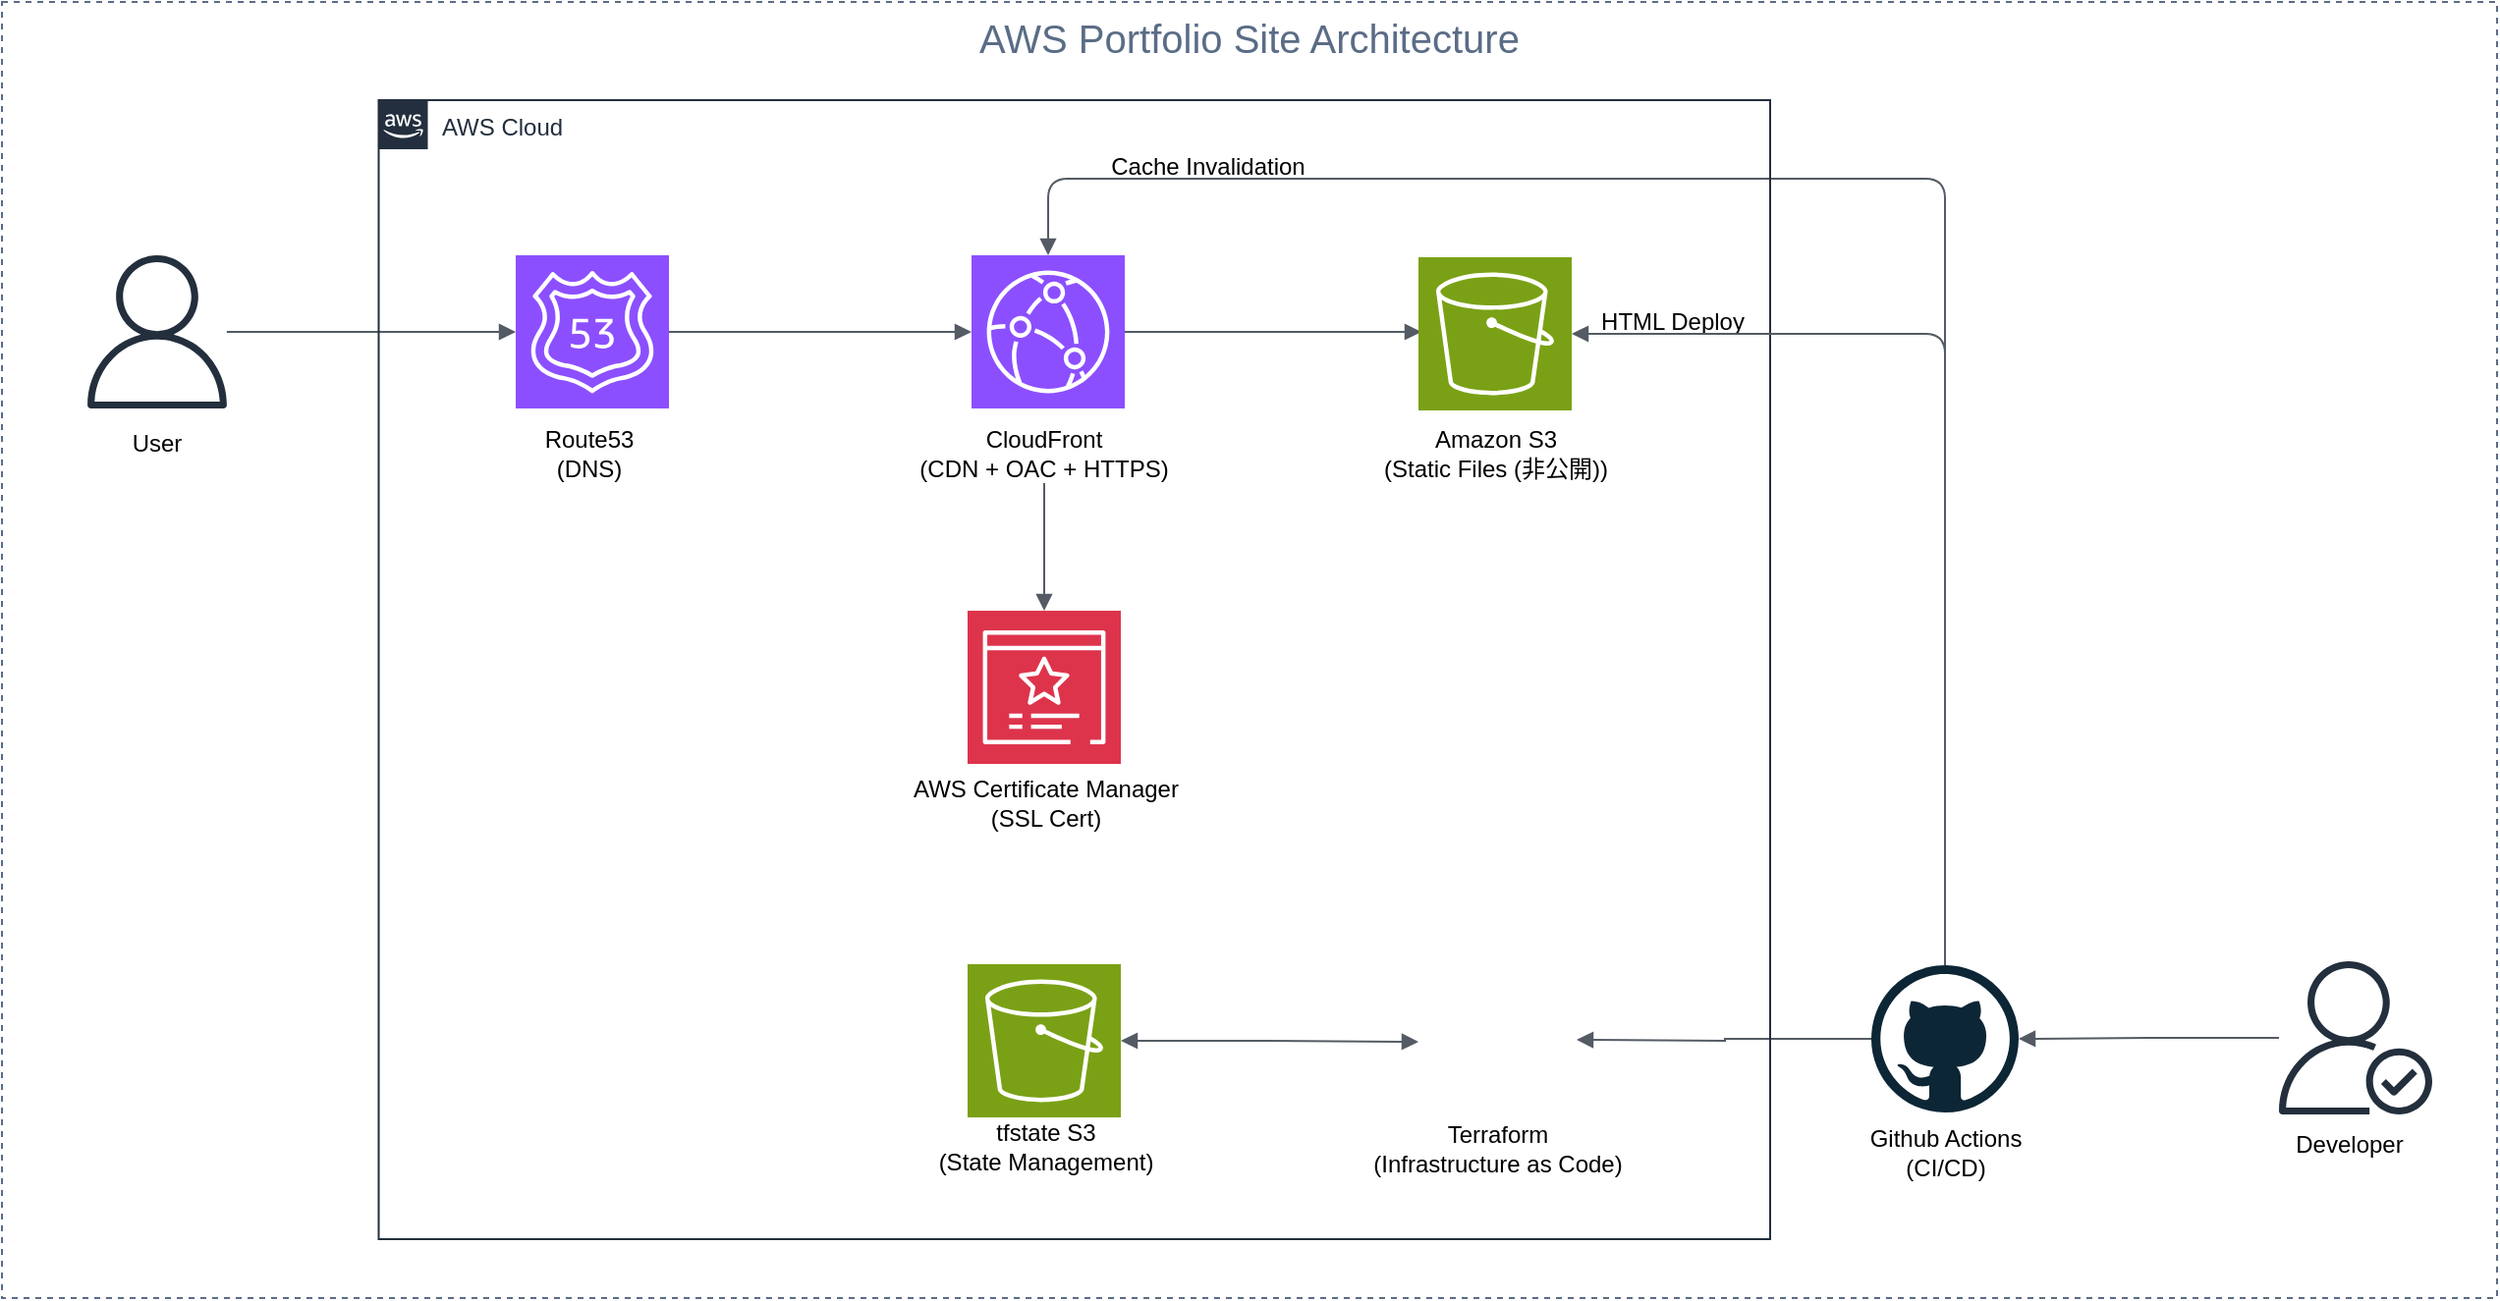 <mxfile version="28.1.1">
  <diagram name="ページ1" id="tUgcXEpOmgglvWfQNpQ3">
    <mxGraphModel dx="3204" dy="2407" grid="1" gridSize="10" guides="1" tooltips="1" connect="1" arrows="1" fold="1" page="1" pageScale="1" pageWidth="827" pageHeight="1169" math="0" shadow="0">
      <root>
        <mxCell id="0" />
        <mxCell id="1" parent="0" />
        <mxCell id="bCrB_X___vxIP5thywsW-55" value="&lt;font style=&quot;font-size: 20px;&quot;&gt;AWS Portfolio Site Architecture&lt;/font&gt;" style="fillColor=none;strokeColor=#5A6C86;dashed=1;verticalAlign=top;fontStyle=0;fontColor=#5A6C86;whiteSpace=wrap;html=1;" parent="1" vertex="1">
          <mxGeometry x="-29" y="-30" width="1270" height="660" as="geometry" />
        </mxCell>
        <mxCell id="bCrB_X___vxIP5thywsW-2" value="" style="sketch=0;points=[[0,0,0],[0.25,0,0],[0.5,0,0],[0.75,0,0],[1,0,0],[0,1,0],[0.25,1,0],[0.5,1,0],[0.75,1,0],[1,1,0],[0,0.25,0],[0,0.5,0],[0,0.75,0],[1,0.25,0],[1,0.5,0],[1,0.75,0]];outlineConnect=0;fontColor=#232F3E;fillColor=#8C4FFF;strokeColor=#ffffff;dashed=0;verticalLabelPosition=bottom;verticalAlign=top;align=center;html=1;fontSize=12;fontStyle=0;aspect=fixed;shape=mxgraph.aws4.resourceIcon;resIcon=mxgraph.aws4.route_53;" parent="1" vertex="1">
          <mxGeometry x="232.5" y="99" width="78" height="78" as="geometry" />
        </mxCell>
        <mxCell id="bCrB_X___vxIP5thywsW-3" value="" style="sketch=0;points=[[0,0,0],[0.25,0,0],[0.5,0,0],[0.75,0,0],[1,0,0],[0,1,0],[0.25,1,0],[0.5,1,0],[0.75,1,0],[1,1,0],[0,0.25,0],[0,0.5,0],[0,0.75,0],[1,0.25,0],[1,0.5,0],[1,0.75,0]];outlineConnect=0;fontColor=#232F3E;fillColor=#8C4FFF;strokeColor=#ffffff;dashed=0;verticalLabelPosition=bottom;verticalAlign=top;align=center;html=1;fontSize=12;fontStyle=0;aspect=fixed;shape=mxgraph.aws4.resourceIcon;resIcon=mxgraph.aws4.cloudfront;" parent="1" vertex="1">
          <mxGeometry x="464.5" y="99" width="78" height="78" as="geometry" />
        </mxCell>
        <mxCell id="bCrB_X___vxIP5thywsW-13" value="" style="edgeStyle=orthogonalEdgeStyle;html=1;endArrow=block;elbow=vertical;startArrow=none;endFill=1;strokeColor=#545B64;rounded=0;" parent="1" edge="1" target="bCrB_X___vxIP5thywsW-2" source="bCrB_X___vxIP5thywsW-54">
          <mxGeometry width="100" relative="1" as="geometry">
            <mxPoint x="102.5" y="146.5" as="sourcePoint" />
            <mxPoint x="202.5" y="146.5" as="targetPoint" />
          </mxGeometry>
        </mxCell>
        <mxCell id="bCrB_X___vxIP5thywsW-14" value="" style="edgeStyle=orthogonalEdgeStyle;html=1;endArrow=block;elbow=vertical;startArrow=none;endFill=1;strokeColor=#545B64;rounded=0;exitX=1;exitY=0.5;exitDx=0;exitDy=0;exitPerimeter=0;entryX=0;entryY=0.5;entryDx=0;entryDy=0;entryPerimeter=0;" parent="1" edge="1" target="bCrB_X___vxIP5thywsW-3" source="bCrB_X___vxIP5thywsW-2">
          <mxGeometry width="100" relative="1" as="geometry">
            <mxPoint x="336.5" y="137.5" as="sourcePoint" />
            <mxPoint x="436.5" y="137.5" as="targetPoint" />
          </mxGeometry>
        </mxCell>
        <mxCell id="bCrB_X___vxIP5thywsW-15" value="" style="edgeStyle=orthogonalEdgeStyle;html=1;endArrow=block;elbow=vertical;startArrow=none;endFill=1;strokeColor=#545B64;rounded=0;exitX=1;exitY=0.5;exitDx=0;exitDy=0;exitPerimeter=0;" parent="1" edge="1" source="bCrB_X___vxIP5thywsW-3">
          <mxGeometry width="100" relative="1" as="geometry">
            <mxPoint x="572.5" y="137.5" as="sourcePoint" />
            <mxPoint x="693.5" y="138.0" as="targetPoint" />
          </mxGeometry>
        </mxCell>
        <mxCell id="bCrB_X___vxIP5thywsW-18" value="User" style="text;html=1;align=center;verticalAlign=middle;whiteSpace=wrap;rounded=0;" parent="1" vertex="1">
          <mxGeometry x="20" y="180" width="60" height="30" as="geometry" />
        </mxCell>
        <mxCell id="bCrB_X___vxIP5thywsW-54" value="" style="sketch=0;outlineConnect=0;fontColor=#232F3E;gradientColor=none;fillColor=#232F3D;strokeColor=none;dashed=0;verticalLabelPosition=bottom;verticalAlign=top;align=center;html=1;fontSize=12;fontStyle=0;aspect=fixed;pointerEvents=1;shape=mxgraph.aws4.user;" parent="1" vertex="1">
          <mxGeometry x="11" y="99" width="78" height="78" as="geometry" />
        </mxCell>
        <mxCell id="lHFqAj4BvlfWGVQL3a8l-13" value="" style="edgeStyle=orthogonalEdgeStyle;html=1;endArrow=block;elbow=vertical;startArrow=none;endFill=1;strokeColor=#545B64;rounded=0;" edge="1" parent="1" source="lHFqAj4BvlfWGVQL3a8l-6" target="bCrB_X___vxIP5thywsW-6">
          <mxGeometry width="100" relative="1" as="geometry">
            <mxPoint x="1107.5" y="497.82" as="sourcePoint" />
            <mxPoint x="1020" y="497.41" as="targetPoint" />
          </mxGeometry>
        </mxCell>
        <mxCell id="lHFqAj4BvlfWGVQL3a8l-15" value="" style="edgeStyle=orthogonalEdgeStyle;html=1;endArrow=block;elbow=vertical;startArrow=none;endFill=1;strokeColor=#545B64;rounded=1;entryX=0.5;entryY=0;entryDx=0;entryDy=0;entryPerimeter=0;curved=0;" edge="1" parent="1" source="bCrB_X___vxIP5thywsW-6" target="bCrB_X___vxIP5thywsW-3">
          <mxGeometry width="100" relative="1" as="geometry">
            <mxPoint x="960" y="480" as="sourcePoint" />
            <mxPoint x="990" y="330" as="targetPoint" />
            <Array as="points">
              <mxPoint x="960" y="60" />
              <mxPoint x="504" y="60" />
            </Array>
          </mxGeometry>
        </mxCell>
        <mxCell id="bCrB_X___vxIP5thywsW-46" value="" style="edgeStyle=orthogonalEdgeStyle;html=1;endArrow=block;elbow=vertical;startArrow=none;endFill=1;strokeColor=#545B64;rounded=0;entryX=1;entryY=0.5;entryDx=0;entryDy=0;" parent="1" edge="1" source="bCrB_X___vxIP5thywsW-6">
          <mxGeometry width="100" relative="1" as="geometry">
            <mxPoint x="910" y="499" as="sourcePoint" />
            <mxPoint x="772.5" y="498.5" as="targetPoint" />
          </mxGeometry>
        </mxCell>
        <mxCell id="lHFqAj4BvlfWGVQL3a8l-26" value="" style="group" vertex="1" connectable="0" parent="1">
          <mxGeometry x="910" y="460.5" width="100" height="115" as="geometry" />
        </mxCell>
        <mxCell id="bCrB_X___vxIP5thywsW-6" value="" style="dashed=0;outlineConnect=0;html=1;align=center;labelPosition=center;verticalLabelPosition=bottom;verticalAlign=top;shape=mxgraph.weblogos.github" parent="lHFqAj4BvlfWGVQL3a8l-26" vertex="1">
          <mxGeometry x="12.5" width="75" height="75" as="geometry" />
        </mxCell>
        <mxCell id="bCrB_X___vxIP5thywsW-25" value="Github Actions&lt;div&gt;(CI/CD)&lt;/div&gt;" style="text;html=1;align=center;verticalAlign=middle;resizable=0;points=[];autosize=1;strokeColor=none;fillColor=none;" parent="lHFqAj4BvlfWGVQL3a8l-26" vertex="1">
          <mxGeometry y="75" width="100" height="40" as="geometry" />
        </mxCell>
        <mxCell id="lHFqAj4BvlfWGVQL3a8l-27" value="" style="group" vertex="1" connectable="0" parent="1">
          <mxGeometry x="1130" y="458.5" width="78" height="108" as="geometry" />
        </mxCell>
        <mxCell id="lHFqAj4BvlfWGVQL3a8l-6" value="" style="sketch=0;outlineConnect=0;fontColor=#232F3E;gradientColor=none;fillColor=#232F3D;strokeColor=none;dashed=0;verticalLabelPosition=bottom;verticalAlign=top;align=center;html=1;fontSize=12;fontStyle=0;aspect=fixed;pointerEvents=1;shape=mxgraph.aws4.authenticated_user;" vertex="1" parent="lHFqAj4BvlfWGVQL3a8l-27">
          <mxGeometry width="78" height="78" as="geometry" />
        </mxCell>
        <mxCell id="lHFqAj4BvlfWGVQL3a8l-21" value="Developer" style="text;html=1;align=center;verticalAlign=middle;whiteSpace=wrap;rounded=0;" vertex="1" parent="lHFqAj4BvlfWGVQL3a8l-27">
          <mxGeometry x="6" y="78" width="60" height="30" as="geometry" />
        </mxCell>
        <mxCell id="lHFqAj4BvlfWGVQL3a8l-30" value="CloudFront&lt;div&gt;(CDN + OAC + HTTPS)&lt;/div&gt;" style="text;html=1;align=center;verticalAlign=middle;whiteSpace=wrap;rounded=0;" vertex="1" parent="1">
          <mxGeometry x="436.25" y="185" width="130.5" height="30" as="geometry" />
        </mxCell>
        <mxCell id="lHFqAj4BvlfWGVQL3a8l-29" value="Route53&lt;div&gt;(DNS)&lt;/div&gt;" style="text;html=1;align=center;verticalAlign=middle;whiteSpace=wrap;rounded=0;" vertex="1" parent="1">
          <mxGeometry x="240" y="185" width="60" height="30" as="geometry" />
        </mxCell>
        <mxCell id="lHFqAj4BvlfWGVQL3a8l-33" value="" style="group" vertex="1" connectable="0" parent="1">
          <mxGeometry x="661" y="100" width="140" height="120" as="geometry" />
        </mxCell>
        <mxCell id="lHFqAj4BvlfWGVQL3a8l-34" value="Amazon S3&lt;div&gt;(Static Files (非公開))&lt;/div&gt;" style="text;html=1;align=center;verticalAlign=middle;resizable=0;points=[];autosize=1;strokeColor=none;fillColor=none;" vertex="1" parent="lHFqAj4BvlfWGVQL3a8l-33">
          <mxGeometry y="80" width="140" height="40" as="geometry" />
        </mxCell>
        <mxCell id="lHFqAj4BvlfWGVQL3a8l-35" value="" style="sketch=0;points=[[0,0,0],[0.25,0,0],[0.5,0,0],[0.75,0,0],[1,0,0],[0,1,0],[0.25,1,0],[0.5,1,0],[0.75,1,0],[1,1,0],[0,0.25,0],[0,0.5,0],[0,0.75,0],[1,0.25,0],[1,0.5,0],[1,0.75,0]];outlineConnect=0;fontColor=#232F3E;fillColor=#7AA116;strokeColor=#ffffff;dashed=0;verticalLabelPosition=bottom;verticalAlign=top;align=center;html=1;fontSize=12;fontStyle=0;aspect=fixed;shape=mxgraph.aws4.resourceIcon;resIcon=mxgraph.aws4.s3;" vertex="1" parent="lHFqAj4BvlfWGVQL3a8l-33">
          <mxGeometry x="31" width="78" height="78" as="geometry" />
        </mxCell>
        <mxCell id="lHFqAj4BvlfWGVQL3a8l-36" value="" style="group" vertex="1" connectable="0" parent="1">
          <mxGeometry x="421.5" y="280" width="160" height="118" as="geometry" />
        </mxCell>
        <mxCell id="lHFqAj4BvlfWGVQL3a8l-37" value="" style="sketch=0;points=[[0,0,0],[0.25,0,0],[0.5,0,0],[0.75,0,0],[1,0,0],[0,1,0],[0.25,1,0],[0.5,1,0],[0.75,1,0],[1,1,0],[0,0.25,0],[0,0.5,0],[0,0.75,0],[1,0.25,0],[1,0.5,0],[1,0.75,0]];outlineConnect=0;fontColor=#232F3E;fillColor=#DD344C;strokeColor=#ffffff;dashed=0;verticalLabelPosition=bottom;verticalAlign=top;align=center;html=1;fontSize=12;fontStyle=0;aspect=fixed;shape=mxgraph.aws4.resourceIcon;resIcon=mxgraph.aws4.certificate_manager_3;" vertex="1" parent="lHFqAj4BvlfWGVQL3a8l-36">
          <mxGeometry x="41" width="78" height="78" as="geometry" />
        </mxCell>
        <mxCell id="lHFqAj4BvlfWGVQL3a8l-38" value="AWS Certificate Manager&lt;div&gt;(SSL Cert)&lt;/div&gt;" style="text;html=1;align=center;verticalAlign=middle;resizable=0;points=[];autosize=1;strokeColor=none;fillColor=none;" vertex="1" parent="lHFqAj4BvlfWGVQL3a8l-36">
          <mxGeometry y="78" width="160" height="40" as="geometry" />
        </mxCell>
        <mxCell id="lHFqAj4BvlfWGVQL3a8l-39" value="" style="group" vertex="1" connectable="0" parent="1">
          <mxGeometry x="462.5" y="460" width="104" height="113" as="geometry" />
        </mxCell>
        <mxCell id="lHFqAj4BvlfWGVQL3a8l-40" value="" style="sketch=0;points=[[0,0,0],[0.25,0,0],[0.5,0,0],[0.75,0,0],[1,0,0],[0,1,0],[0.25,1,0],[0.5,1,0],[0.75,1,0],[1,1,0],[0,0.25,0],[0,0.5,0],[0,0.75,0],[1,0.25,0],[1,0.5,0],[1,0.75,0]];outlineConnect=0;fontColor=#232F3E;fillColor=#7AA116;strokeColor=#ffffff;dashed=0;verticalLabelPosition=bottom;verticalAlign=top;align=center;html=1;fontSize=12;fontStyle=0;aspect=fixed;shape=mxgraph.aws4.resourceIcon;resIcon=mxgraph.aws4.s3;" vertex="1" parent="lHFqAj4BvlfWGVQL3a8l-39">
          <mxGeometry width="78" height="78" as="geometry" />
        </mxCell>
        <mxCell id="lHFqAj4BvlfWGVQL3a8l-41" value="tfstate S3&lt;div&gt;(State Management)&lt;/div&gt;" style="text;html=1;align=center;verticalAlign=middle;resizable=0;points=[];autosize=1;strokeColor=none;fillColor=none;" vertex="1" parent="lHFqAj4BvlfWGVQL3a8l-39">
          <mxGeometry x="-26" y="73" width="130" height="40" as="geometry" />
        </mxCell>
        <mxCell id="lHFqAj4BvlfWGVQL3a8l-32" value="" style="edgeStyle=orthogonalEdgeStyle;html=1;endArrow=block;elbow=vertical;startArrow=block;startFill=1;endFill=1;strokeColor=#545B64;rounded=0;exitX=1;exitY=0.5;exitDx=0;exitDy=0;exitPerimeter=0;" edge="1" parent="1" source="lHFqAj4BvlfWGVQL3a8l-40" target="lHFqAj4BvlfWGVQL3a8l-43">
          <mxGeometry width="100" relative="1" as="geometry">
            <mxPoint x="566.75" y="500" as="sourcePoint" />
            <mxPoint x="666.75" y="500" as="targetPoint" />
          </mxGeometry>
        </mxCell>
        <mxCell id="lHFqAj4BvlfWGVQL3a8l-42" value="" style="group" vertex="1" connectable="0" parent="1">
          <mxGeometry x="692" y="460" width="179" height="140" as="geometry" />
        </mxCell>
        <mxCell id="lHFqAj4BvlfWGVQL3a8l-43" value="" style="shape=image;imageAspect=0;aspect=fixed;verticalLabelPosition=bottom;verticalAlign=top;image=https://www.svgrepo.com/show/354447/terraform-icon.svg;" vertex="1" parent="lHFqAj4BvlfWGVQL3a8l-42">
          <mxGeometry width="79" height="79" as="geometry" />
        </mxCell>
        <mxCell id="lHFqAj4BvlfWGVQL3a8l-44" value="Terraform&lt;div&gt;(Infrastructure as Code)&lt;/div&gt;" style="text;html=1;align=center;verticalAlign=middle;resizable=0;points=[];autosize=1;strokeColor=none;fillColor=none;" vertex="1" parent="lHFqAj4BvlfWGVQL3a8l-42">
          <mxGeometry x="-35.5" y="74" width="150" height="40" as="geometry" />
        </mxCell>
        <mxCell id="lHFqAj4BvlfWGVQL3a8l-28" value="AWS Cloud" style="points=[[0,0],[0.25,0],[0.5,0],[0.75,0],[1,0],[1,0.25],[1,0.5],[1,0.75],[1,1],[0.75,1],[0.5,1],[0.25,1],[0,1],[0,0.75],[0,0.5],[0,0.25]];outlineConnect=0;gradientColor=none;html=1;whiteSpace=wrap;fontSize=12;fontStyle=0;container=1;pointerEvents=0;collapsible=0;recursiveResize=0;shape=mxgraph.aws4.group;grIcon=mxgraph.aws4.group_aws_cloud_alt;strokeColor=#232F3E;fillColor=none;verticalAlign=top;align=left;spacingLeft=30;fontColor=#232F3E;dashed=0;" vertex="1" parent="lHFqAj4BvlfWGVQL3a8l-42">
          <mxGeometry x="-529.25" y="-440" width="708.25" height="580" as="geometry" />
        </mxCell>
        <mxCell id="lHFqAj4BvlfWGVQL3a8l-50" value="HTML Deploy" style="text;html=1;align=center;verticalAlign=middle;resizable=0;points=[];autosize=1;strokeColor=none;fillColor=none;" vertex="1" parent="lHFqAj4BvlfWGVQL3a8l-28">
          <mxGeometry x="608.25" y="98" width="100" height="30" as="geometry" />
        </mxCell>
        <mxCell id="lHFqAj4BvlfWGVQL3a8l-46" value="Cache Invalidation" style="text;html=1;align=center;verticalAlign=middle;whiteSpace=wrap;rounded=0;" vertex="1" parent="lHFqAj4BvlfWGVQL3a8l-28">
          <mxGeometry x="357.25" y="19" width="130" height="30" as="geometry" />
        </mxCell>
        <mxCell id="lHFqAj4BvlfWGVQL3a8l-31" value="" style="edgeStyle=orthogonalEdgeStyle;html=1;endArrow=block;elbow=vertical;startArrow=none;endFill=1;strokeColor=#545B64;rounded=0;entryX=0.5;entryY=0;entryDx=0;entryDy=0;entryPerimeter=0;exitX=0.5;exitY=1;exitDx=0;exitDy=0;" edge="1" parent="1" target="lHFqAj4BvlfWGVQL3a8l-37" source="lHFqAj4BvlfWGVQL3a8l-30">
          <mxGeometry width="100" relative="1" as="geometry">
            <mxPoint x="1309.5" y="930" as="sourcePoint" />
            <mxPoint x="1309" y="990" as="targetPoint" />
          </mxGeometry>
        </mxCell>
        <mxCell id="lHFqAj4BvlfWGVQL3a8l-45" value="" style="edgeStyle=orthogonalEdgeStyle;html=1;endArrow=block;elbow=vertical;startArrow=none;endFill=1;strokeColor=#545B64;rounded=1;entryX=1;entryY=0.5;entryDx=0;entryDy=0;entryPerimeter=0;curved=0;" edge="1" parent="1" source="bCrB_X___vxIP5thywsW-6" target="lHFqAj4BvlfWGVQL3a8l-35">
          <mxGeometry width="100" relative="1" as="geometry">
            <mxPoint x="960" y="480" as="sourcePoint" />
            <mxPoint x="990" y="330" as="targetPoint" />
            <Array as="points">
              <mxPoint x="960" y="139" />
            </Array>
          </mxGeometry>
        </mxCell>
      </root>
    </mxGraphModel>
  </diagram>
</mxfile>
